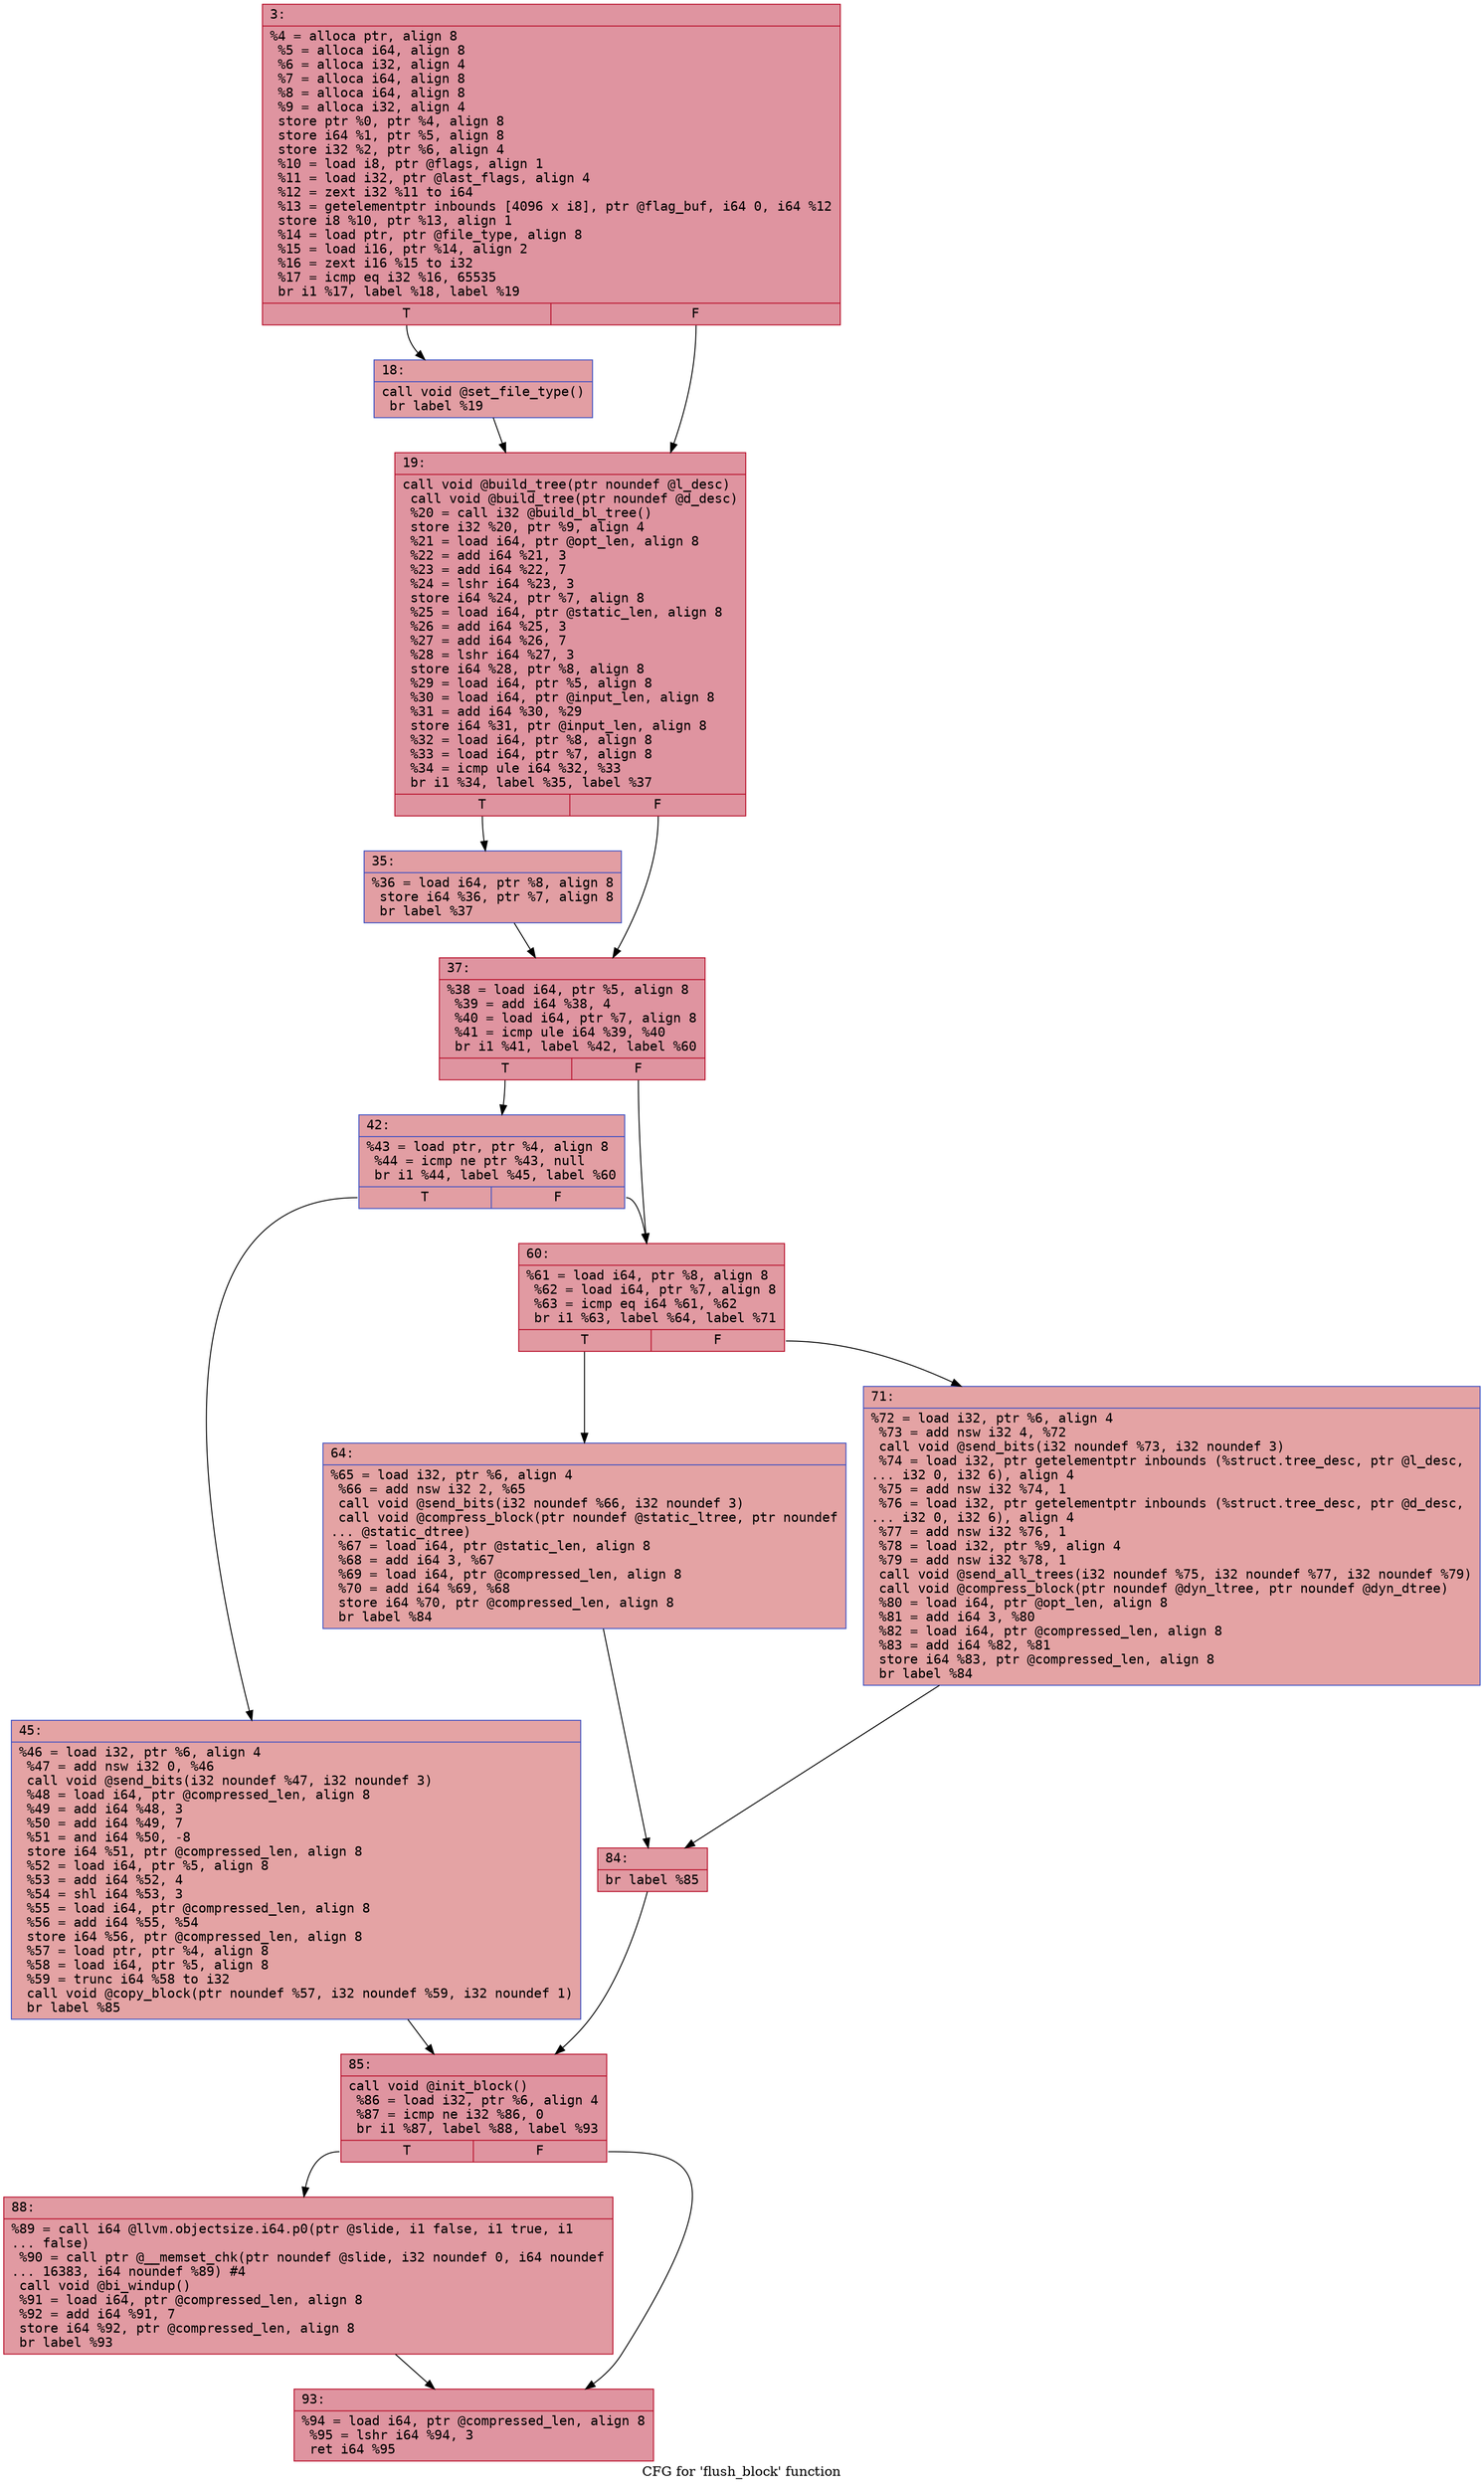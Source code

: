 digraph "CFG for 'flush_block' function" {
	label="CFG for 'flush_block' function";

	Node0x600001263980 [shape=record,color="#b70d28ff", style=filled, fillcolor="#b70d2870" fontname="Courier",label="{3:\l|  %4 = alloca ptr, align 8\l  %5 = alloca i64, align 8\l  %6 = alloca i32, align 4\l  %7 = alloca i64, align 8\l  %8 = alloca i64, align 8\l  %9 = alloca i32, align 4\l  store ptr %0, ptr %4, align 8\l  store i64 %1, ptr %5, align 8\l  store i32 %2, ptr %6, align 4\l  %10 = load i8, ptr @flags, align 1\l  %11 = load i32, ptr @last_flags, align 4\l  %12 = zext i32 %11 to i64\l  %13 = getelementptr inbounds [4096 x i8], ptr @flag_buf, i64 0, i64 %12\l  store i8 %10, ptr %13, align 1\l  %14 = load ptr, ptr @file_type, align 8\l  %15 = load i16, ptr %14, align 2\l  %16 = zext i16 %15 to i32\l  %17 = icmp eq i32 %16, 65535\l  br i1 %17, label %18, label %19\l|{<s0>T|<s1>F}}"];
	Node0x600001263980:s0 -> Node0x6000012639d0[tooltip="3 -> 18\nProbability 50.00%" ];
	Node0x600001263980:s1 -> Node0x600001263a20[tooltip="3 -> 19\nProbability 50.00%" ];
	Node0x6000012639d0 [shape=record,color="#3d50c3ff", style=filled, fillcolor="#be242e70" fontname="Courier",label="{18:\l|  call void @set_file_type()\l  br label %19\l}"];
	Node0x6000012639d0 -> Node0x600001263a20[tooltip="18 -> 19\nProbability 100.00%" ];
	Node0x600001263a20 [shape=record,color="#b70d28ff", style=filled, fillcolor="#b70d2870" fontname="Courier",label="{19:\l|  call void @build_tree(ptr noundef @l_desc)\l  call void @build_tree(ptr noundef @d_desc)\l  %20 = call i32 @build_bl_tree()\l  store i32 %20, ptr %9, align 4\l  %21 = load i64, ptr @opt_len, align 8\l  %22 = add i64 %21, 3\l  %23 = add i64 %22, 7\l  %24 = lshr i64 %23, 3\l  store i64 %24, ptr %7, align 8\l  %25 = load i64, ptr @static_len, align 8\l  %26 = add i64 %25, 3\l  %27 = add i64 %26, 7\l  %28 = lshr i64 %27, 3\l  store i64 %28, ptr %8, align 8\l  %29 = load i64, ptr %5, align 8\l  %30 = load i64, ptr @input_len, align 8\l  %31 = add i64 %30, %29\l  store i64 %31, ptr @input_len, align 8\l  %32 = load i64, ptr %8, align 8\l  %33 = load i64, ptr %7, align 8\l  %34 = icmp ule i64 %32, %33\l  br i1 %34, label %35, label %37\l|{<s0>T|<s1>F}}"];
	Node0x600001263a20:s0 -> Node0x600001263a70[tooltip="19 -> 35\nProbability 50.00%" ];
	Node0x600001263a20:s1 -> Node0x600001263ac0[tooltip="19 -> 37\nProbability 50.00%" ];
	Node0x600001263a70 [shape=record,color="#3d50c3ff", style=filled, fillcolor="#be242e70" fontname="Courier",label="{35:\l|  %36 = load i64, ptr %8, align 8\l  store i64 %36, ptr %7, align 8\l  br label %37\l}"];
	Node0x600001263a70 -> Node0x600001263ac0[tooltip="35 -> 37\nProbability 100.00%" ];
	Node0x600001263ac0 [shape=record,color="#b70d28ff", style=filled, fillcolor="#b70d2870" fontname="Courier",label="{37:\l|  %38 = load i64, ptr %5, align 8\l  %39 = add i64 %38, 4\l  %40 = load i64, ptr %7, align 8\l  %41 = icmp ule i64 %39, %40\l  br i1 %41, label %42, label %60\l|{<s0>T|<s1>F}}"];
	Node0x600001263ac0:s0 -> Node0x600001263b10[tooltip="37 -> 42\nProbability 50.00%" ];
	Node0x600001263ac0:s1 -> Node0x600001263bb0[tooltip="37 -> 60\nProbability 50.00%" ];
	Node0x600001263b10 [shape=record,color="#3d50c3ff", style=filled, fillcolor="#be242e70" fontname="Courier",label="{42:\l|  %43 = load ptr, ptr %4, align 8\l  %44 = icmp ne ptr %43, null\l  br i1 %44, label %45, label %60\l|{<s0>T|<s1>F}}"];
	Node0x600001263b10:s0 -> Node0x600001263b60[tooltip="42 -> 45\nProbability 62.50%" ];
	Node0x600001263b10:s1 -> Node0x600001263bb0[tooltip="42 -> 60\nProbability 37.50%" ];
	Node0x600001263b60 [shape=record,color="#3d50c3ff", style=filled, fillcolor="#c32e3170" fontname="Courier",label="{45:\l|  %46 = load i32, ptr %6, align 4\l  %47 = add nsw i32 0, %46\l  call void @send_bits(i32 noundef %47, i32 noundef 3)\l  %48 = load i64, ptr @compressed_len, align 8\l  %49 = add i64 %48, 3\l  %50 = add i64 %49, 7\l  %51 = and i64 %50, -8\l  store i64 %51, ptr @compressed_len, align 8\l  %52 = load i64, ptr %5, align 8\l  %53 = add i64 %52, 4\l  %54 = shl i64 %53, 3\l  %55 = load i64, ptr @compressed_len, align 8\l  %56 = add i64 %55, %54\l  store i64 %56, ptr @compressed_len, align 8\l  %57 = load ptr, ptr %4, align 8\l  %58 = load i64, ptr %5, align 8\l  %59 = trunc i64 %58 to i32\l  call void @copy_block(ptr noundef %57, i32 noundef %59, i32 noundef 1)\l  br label %85\l}"];
	Node0x600001263b60 -> Node0x600001263cf0[tooltip="45 -> 85\nProbability 100.00%" ];
	Node0x600001263bb0 [shape=record,color="#b70d28ff", style=filled, fillcolor="#bb1b2c70" fontname="Courier",label="{60:\l|  %61 = load i64, ptr %8, align 8\l  %62 = load i64, ptr %7, align 8\l  %63 = icmp eq i64 %61, %62\l  br i1 %63, label %64, label %71\l|{<s0>T|<s1>F}}"];
	Node0x600001263bb0:s0 -> Node0x600001263c00[tooltip="60 -> 64\nProbability 50.00%" ];
	Node0x600001263bb0:s1 -> Node0x600001263c50[tooltip="60 -> 71\nProbability 50.00%" ];
	Node0x600001263c00 [shape=record,color="#3d50c3ff", style=filled, fillcolor="#c32e3170" fontname="Courier",label="{64:\l|  %65 = load i32, ptr %6, align 4\l  %66 = add nsw i32 2, %65\l  call void @send_bits(i32 noundef %66, i32 noundef 3)\l  call void @compress_block(ptr noundef @static_ltree, ptr noundef\l... @static_dtree)\l  %67 = load i64, ptr @static_len, align 8\l  %68 = add i64 3, %67\l  %69 = load i64, ptr @compressed_len, align 8\l  %70 = add i64 %69, %68\l  store i64 %70, ptr @compressed_len, align 8\l  br label %84\l}"];
	Node0x600001263c00 -> Node0x600001263ca0[tooltip="64 -> 84\nProbability 100.00%" ];
	Node0x600001263c50 [shape=record,color="#3d50c3ff", style=filled, fillcolor="#c32e3170" fontname="Courier",label="{71:\l|  %72 = load i32, ptr %6, align 4\l  %73 = add nsw i32 4, %72\l  call void @send_bits(i32 noundef %73, i32 noundef 3)\l  %74 = load i32, ptr getelementptr inbounds (%struct.tree_desc, ptr @l_desc,\l... i32 0, i32 6), align 4\l  %75 = add nsw i32 %74, 1\l  %76 = load i32, ptr getelementptr inbounds (%struct.tree_desc, ptr @d_desc,\l... i32 0, i32 6), align 4\l  %77 = add nsw i32 %76, 1\l  %78 = load i32, ptr %9, align 4\l  %79 = add nsw i32 %78, 1\l  call void @send_all_trees(i32 noundef %75, i32 noundef %77, i32 noundef %79)\l  call void @compress_block(ptr noundef @dyn_ltree, ptr noundef @dyn_dtree)\l  %80 = load i64, ptr @opt_len, align 8\l  %81 = add i64 3, %80\l  %82 = load i64, ptr @compressed_len, align 8\l  %83 = add i64 %82, %81\l  store i64 %83, ptr @compressed_len, align 8\l  br label %84\l}"];
	Node0x600001263c50 -> Node0x600001263ca0[tooltip="71 -> 84\nProbability 100.00%" ];
	Node0x600001263ca0 [shape=record,color="#b70d28ff", style=filled, fillcolor="#bb1b2c70" fontname="Courier",label="{84:\l|  br label %85\l}"];
	Node0x600001263ca0 -> Node0x600001263cf0[tooltip="84 -> 85\nProbability 100.00%" ];
	Node0x600001263cf0 [shape=record,color="#b70d28ff", style=filled, fillcolor="#b70d2870" fontname="Courier",label="{85:\l|  call void @init_block()\l  %86 = load i32, ptr %6, align 4\l  %87 = icmp ne i32 %86, 0\l  br i1 %87, label %88, label %93\l|{<s0>T|<s1>F}}"];
	Node0x600001263cf0:s0 -> Node0x600001263d40[tooltip="85 -> 88\nProbability 62.50%" ];
	Node0x600001263cf0:s1 -> Node0x600001263d90[tooltip="85 -> 93\nProbability 37.50%" ];
	Node0x600001263d40 [shape=record,color="#b70d28ff", style=filled, fillcolor="#bb1b2c70" fontname="Courier",label="{88:\l|  %89 = call i64 @llvm.objectsize.i64.p0(ptr @slide, i1 false, i1 true, i1\l... false)\l  %90 = call ptr @__memset_chk(ptr noundef @slide, i32 noundef 0, i64 noundef\l... 16383, i64 noundef %89) #4\l  call void @bi_windup()\l  %91 = load i64, ptr @compressed_len, align 8\l  %92 = add i64 %91, 7\l  store i64 %92, ptr @compressed_len, align 8\l  br label %93\l}"];
	Node0x600001263d40 -> Node0x600001263d90[tooltip="88 -> 93\nProbability 100.00%" ];
	Node0x600001263d90 [shape=record,color="#b70d28ff", style=filled, fillcolor="#b70d2870" fontname="Courier",label="{93:\l|  %94 = load i64, ptr @compressed_len, align 8\l  %95 = lshr i64 %94, 3\l  ret i64 %95\l}"];
}
